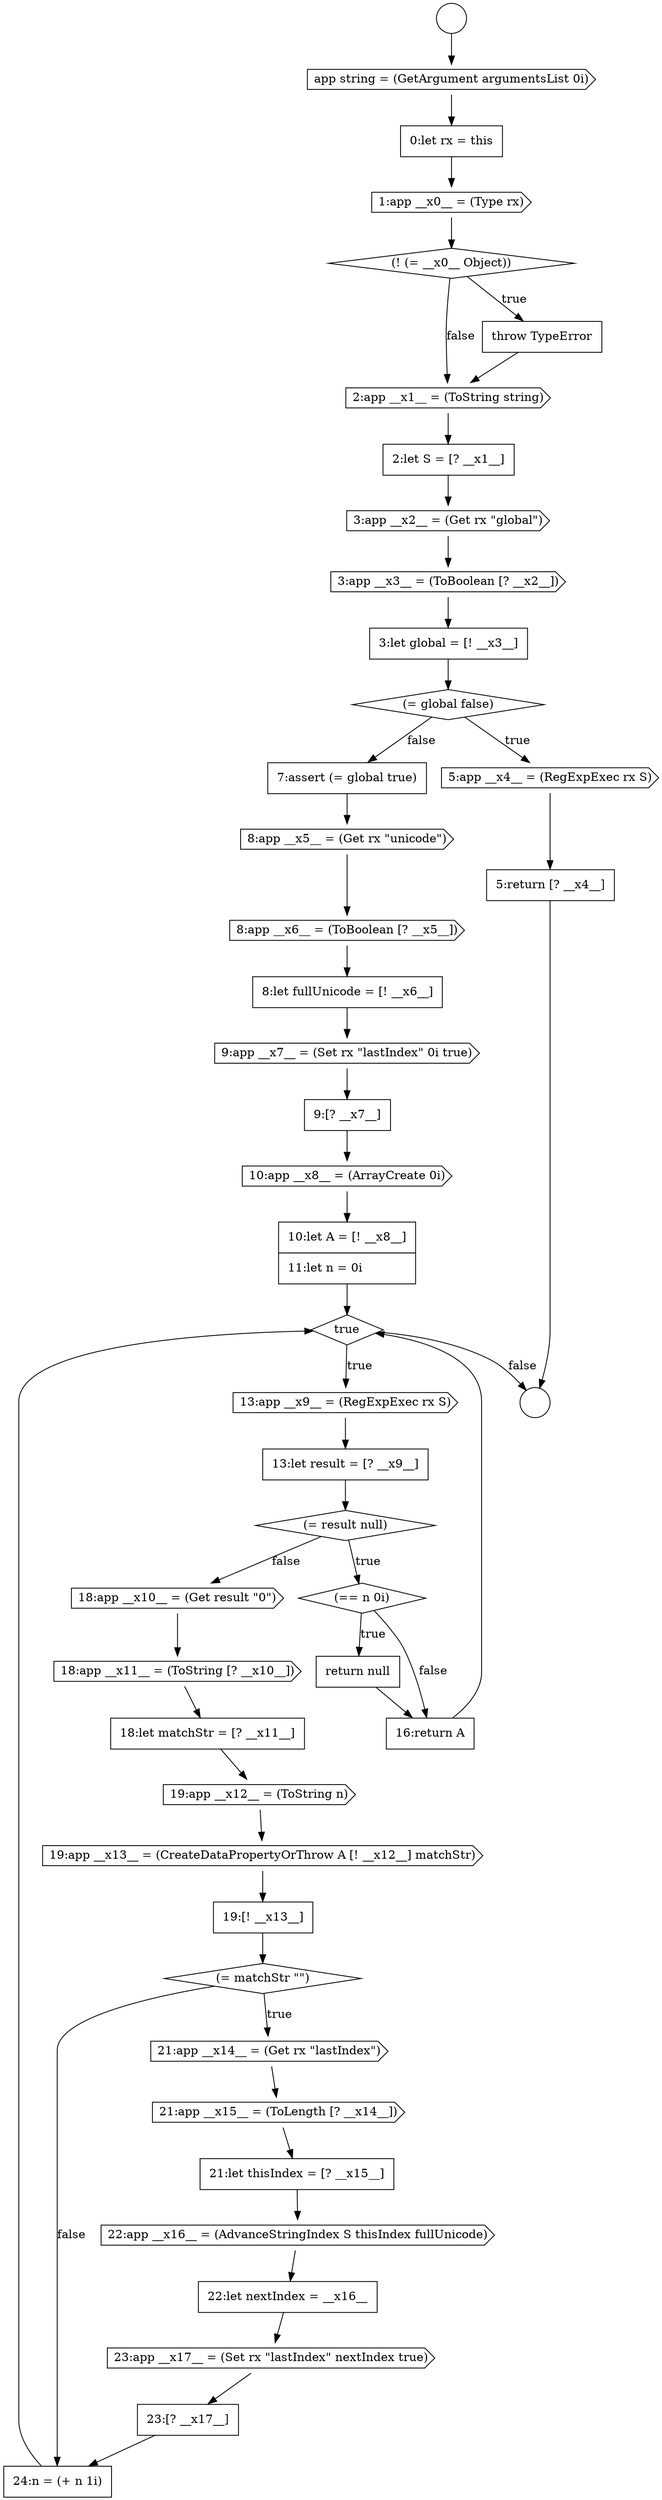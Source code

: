 digraph {
  node15541 [shape=cds, label=<<font color="black">9:app __x7__ = (Set rx &quot;lastIndex&quot; 0i true)</font>> color="black" fillcolor="white" style=filled]
  node15536 [shape=none, margin=0, label=<<font color="black">
    <table border="0" cellborder="1" cellspacing="0" cellpadding="10">
      <tr><td align="left">5:return [? __x4__]</td></tr>
    </table>
  </font>> color="black" fillcolor="white" style=filled]
  node15542 [shape=none, margin=0, label=<<font color="black">
    <table border="0" cellborder="1" cellspacing="0" cellpadding="10">
      <tr><td align="left">9:[? __x7__]</td></tr>
    </table>
  </font>> color="black" fillcolor="white" style=filled]
  node15559 [shape=cds, label=<<font color="black">21:app __x14__ = (Get rx &quot;lastIndex&quot;)</font>> color="black" fillcolor="white" style=filled]
  node15556 [shape=cds, label=<<font color="black">19:app __x13__ = (CreateDataPropertyOrThrow A [! __x12__] matchStr)</font>> color="black" fillcolor="white" style=filled]
  node15557 [shape=none, margin=0, label=<<font color="black">
    <table border="0" cellborder="1" cellspacing="0" cellpadding="10">
      <tr><td align="left">19:[! __x13__]</td></tr>
    </table>
  </font>> color="black" fillcolor="white" style=filled]
  node15561 [shape=none, margin=0, label=<<font color="black">
    <table border="0" cellborder="1" cellspacing="0" cellpadding="10">
      <tr><td align="left">21:let thisIndex = [? __x15__]</td></tr>
    </table>
  </font>> color="black" fillcolor="white" style=filled]
  node15544 [shape=none, margin=0, label=<<font color="black">
    <table border="0" cellborder="1" cellspacing="0" cellpadding="10">
      <tr><td align="left">10:let A = [! __x8__]</td></tr>
      <tr><td align="left">11:let n = 0i</td></tr>
    </table>
  </font>> color="black" fillcolor="white" style=filled]
  node15565 [shape=none, margin=0, label=<<font color="black">
    <table border="0" cellborder="1" cellspacing="0" cellpadding="10">
      <tr><td align="left">23:[? __x17__]</td></tr>
    </table>
  </font>> color="black" fillcolor="white" style=filled]
  node15553 [shape=cds, label=<<font color="black">18:app __x11__ = (ToString [? __x10__])</font>> color="black" fillcolor="white" style=filled]
  node15564 [shape=cds, label=<<font color="black">23:app __x17__ = (Set rx &quot;lastIndex&quot; nextIndex true)</font>> color="black" fillcolor="white" style=filled]
  node15558 [shape=diamond, label=<<font color="black">(= matchStr &quot;&quot;)</font>> color="black" fillcolor="white" style=filled]
  node15537 [shape=none, margin=0, label=<<font color="black">
    <table border="0" cellborder="1" cellspacing="0" cellpadding="10">
      <tr><td align="left">7:assert (= global true)</td></tr>
    </table>
  </font>> color="black" fillcolor="white" style=filled]
  node15526 [shape=cds, label=<<font color="black">1:app __x0__ = (Type rx)</font>> color="black" fillcolor="white" style=filled]
  node15532 [shape=cds, label=<<font color="black">3:app __x3__ = (ToBoolean [? __x2__])</font>> color="black" fillcolor="white" style=filled]
  node15547 [shape=none, margin=0, label=<<font color="black">
    <table border="0" cellborder="1" cellspacing="0" cellpadding="10">
      <tr><td align="left">13:let result = [? __x9__]</td></tr>
    </table>
  </font>> color="black" fillcolor="white" style=filled]
  node15554 [shape=none, margin=0, label=<<font color="black">
    <table border="0" cellborder="1" cellspacing="0" cellpadding="10">
      <tr><td align="left">18:let matchStr = [? __x11__]</td></tr>
    </table>
  </font>> color="black" fillcolor="white" style=filled]
  node15522 [shape=circle label=" " color="black" fillcolor="white" style=filled]
  node15531 [shape=cds, label=<<font color="black">3:app __x2__ = (Get rx &quot;global&quot;)</font>> color="black" fillcolor="white" style=filled]
  node15563 [shape=none, margin=0, label=<<font color="black">
    <table border="0" cellborder="1" cellspacing="0" cellpadding="10">
      <tr><td align="left">22:let nextIndex = __x16__</td></tr>
    </table>
  </font>> color="black" fillcolor="white" style=filled]
  node15527 [shape=diamond, label=<<font color="black">(! (= __x0__ Object))</font>> color="black" fillcolor="white" style=filled]
  node15546 [shape=cds, label=<<font color="black">13:app __x9__ = (RegExpExec rx S)</font>> color="black" fillcolor="white" style=filled]
  node15545 [shape=diamond, label=<<font color="black">true</font>> color="black" fillcolor="white" style=filled]
  node15523 [shape=circle label=" " color="black" fillcolor="white" style=filled]
  node15550 [shape=none, margin=0, label=<<font color="black">
    <table border="0" cellborder="1" cellspacing="0" cellpadding="10">
      <tr><td align="left">return null</td></tr>
    </table>
  </font>> color="black" fillcolor="white" style=filled]
  node15555 [shape=cds, label=<<font color="black">19:app __x12__ = (ToString n)</font>> color="black" fillcolor="white" style=filled]
  node15560 [shape=cds, label=<<font color="black">21:app __x15__ = (ToLength [? __x14__])</font>> color="black" fillcolor="white" style=filled]
  node15538 [shape=cds, label=<<font color="black">8:app __x5__ = (Get rx &quot;unicode&quot;)</font>> color="black" fillcolor="white" style=filled]
  node15535 [shape=cds, label=<<font color="black">5:app __x4__ = (RegExpExec rx S)</font>> color="black" fillcolor="white" style=filled]
  node15552 [shape=cds, label=<<font color="black">18:app __x10__ = (Get result &quot;0&quot;)</font>> color="black" fillcolor="white" style=filled]
  node15530 [shape=none, margin=0, label=<<font color="black">
    <table border="0" cellborder="1" cellspacing="0" cellpadding="10">
      <tr><td align="left">2:let S = [? __x1__]</td></tr>
    </table>
  </font>> color="black" fillcolor="white" style=filled]
  node15562 [shape=cds, label=<<font color="black">22:app __x16__ = (AdvanceStringIndex S thisIndex fullUnicode)</font>> color="black" fillcolor="white" style=filled]
  node15543 [shape=cds, label=<<font color="black">10:app __x8__ = (ArrayCreate 0i)</font>> color="black" fillcolor="white" style=filled]
  node15528 [shape=none, margin=0, label=<<font color="black">
    <table border="0" cellborder="1" cellspacing="0" cellpadding="10">
      <tr><td align="left">throw TypeError</td></tr>
    </table>
  </font>> color="black" fillcolor="white" style=filled]
  node15529 [shape=cds, label=<<font color="black">2:app __x1__ = (ToString string)</font>> color="black" fillcolor="white" style=filled]
  node15566 [shape=none, margin=0, label=<<font color="black">
    <table border="0" cellborder="1" cellspacing="0" cellpadding="10">
      <tr><td align="left">24:n = (+ n 1i)</td></tr>
    </table>
  </font>> color="black" fillcolor="white" style=filled]
  node15534 [shape=diamond, label=<<font color="black">(= global false)</font>> color="black" fillcolor="white" style=filled]
  node15539 [shape=cds, label=<<font color="black">8:app __x6__ = (ToBoolean [? __x5__])</font>> color="black" fillcolor="white" style=filled]
  node15524 [shape=cds, label=<<font color="black">app string = (GetArgument argumentsList 0i)</font>> color="black" fillcolor="white" style=filled]
  node15551 [shape=none, margin=0, label=<<font color="black">
    <table border="0" cellborder="1" cellspacing="0" cellpadding="10">
      <tr><td align="left">16:return A</td></tr>
    </table>
  </font>> color="black" fillcolor="white" style=filled]
  node15549 [shape=diamond, label=<<font color="black">(== n 0i)</font>> color="black" fillcolor="white" style=filled]
  node15525 [shape=none, margin=0, label=<<font color="black">
    <table border="0" cellborder="1" cellspacing="0" cellpadding="10">
      <tr><td align="left">0:let rx = this</td></tr>
    </table>
  </font>> color="black" fillcolor="white" style=filled]
  node15548 [shape=diamond, label=<<font color="black">(= result null)</font>> color="black" fillcolor="white" style=filled]
  node15540 [shape=none, margin=0, label=<<font color="black">
    <table border="0" cellborder="1" cellspacing="0" cellpadding="10">
      <tr><td align="left">8:let fullUnicode = [! __x6__]</td></tr>
    </table>
  </font>> color="black" fillcolor="white" style=filled]
  node15533 [shape=none, margin=0, label=<<font color="black">
    <table border="0" cellborder="1" cellspacing="0" cellpadding="10">
      <tr><td align="left">3:let global = [! __x3__]</td></tr>
    </table>
  </font>> color="black" fillcolor="white" style=filled]
  node15541 -> node15542 [ color="black"]
  node15563 -> node15564 [ color="black"]
  node15538 -> node15539 [ color="black"]
  node15546 -> node15547 [ color="black"]
  node15547 -> node15548 [ color="black"]
  node15528 -> node15529 [ color="black"]
  node15565 -> node15566 [ color="black"]
  node15532 -> node15533 [ color="black"]
  node15542 -> node15543 [ color="black"]
  node15548 -> node15549 [label=<<font color="black">true</font>> color="black"]
  node15548 -> node15552 [label=<<font color="black">false</font>> color="black"]
  node15545 -> node15546 [label=<<font color="black">true</font>> color="black"]
  node15545 -> node15523 [label=<<font color="black">false</font>> color="black"]
  node15531 -> node15532 [ color="black"]
  node15522 -> node15524 [ color="black"]
  node15525 -> node15526 [ color="black"]
  node15551 -> node15545 [ color="black"]
  node15529 -> node15530 [ color="black"]
  node15557 -> node15558 [ color="black"]
  node15549 -> node15550 [label=<<font color="black">true</font>> color="black"]
  node15549 -> node15551 [label=<<font color="black">false</font>> color="black"]
  node15560 -> node15561 [ color="black"]
  node15524 -> node15525 [ color="black"]
  node15530 -> node15531 [ color="black"]
  node15526 -> node15527 [ color="black"]
  node15540 -> node15541 [ color="black"]
  node15536 -> node15523 [ color="black"]
  node15527 -> node15528 [label=<<font color="black">true</font>> color="black"]
  node15527 -> node15529 [label=<<font color="black">false</font>> color="black"]
  node15566 -> node15545 [ color="black"]
  node15534 -> node15535 [label=<<font color="black">true</font>> color="black"]
  node15534 -> node15537 [label=<<font color="black">false</font>> color="black"]
  node15558 -> node15559 [label=<<font color="black">true</font>> color="black"]
  node15558 -> node15566 [label=<<font color="black">false</font>> color="black"]
  node15556 -> node15557 [ color="black"]
  node15550 -> node15551 [ color="black"]
  node15544 -> node15545 [ color="black"]
  node15555 -> node15556 [ color="black"]
  node15537 -> node15538 [ color="black"]
  node15553 -> node15554 [ color="black"]
  node15539 -> node15540 [ color="black"]
  node15561 -> node15562 [ color="black"]
  node15554 -> node15555 [ color="black"]
  node15562 -> node15563 [ color="black"]
  node15543 -> node15544 [ color="black"]
  node15535 -> node15536 [ color="black"]
  node15564 -> node15565 [ color="black"]
  node15559 -> node15560 [ color="black"]
  node15552 -> node15553 [ color="black"]
  node15533 -> node15534 [ color="black"]
}
